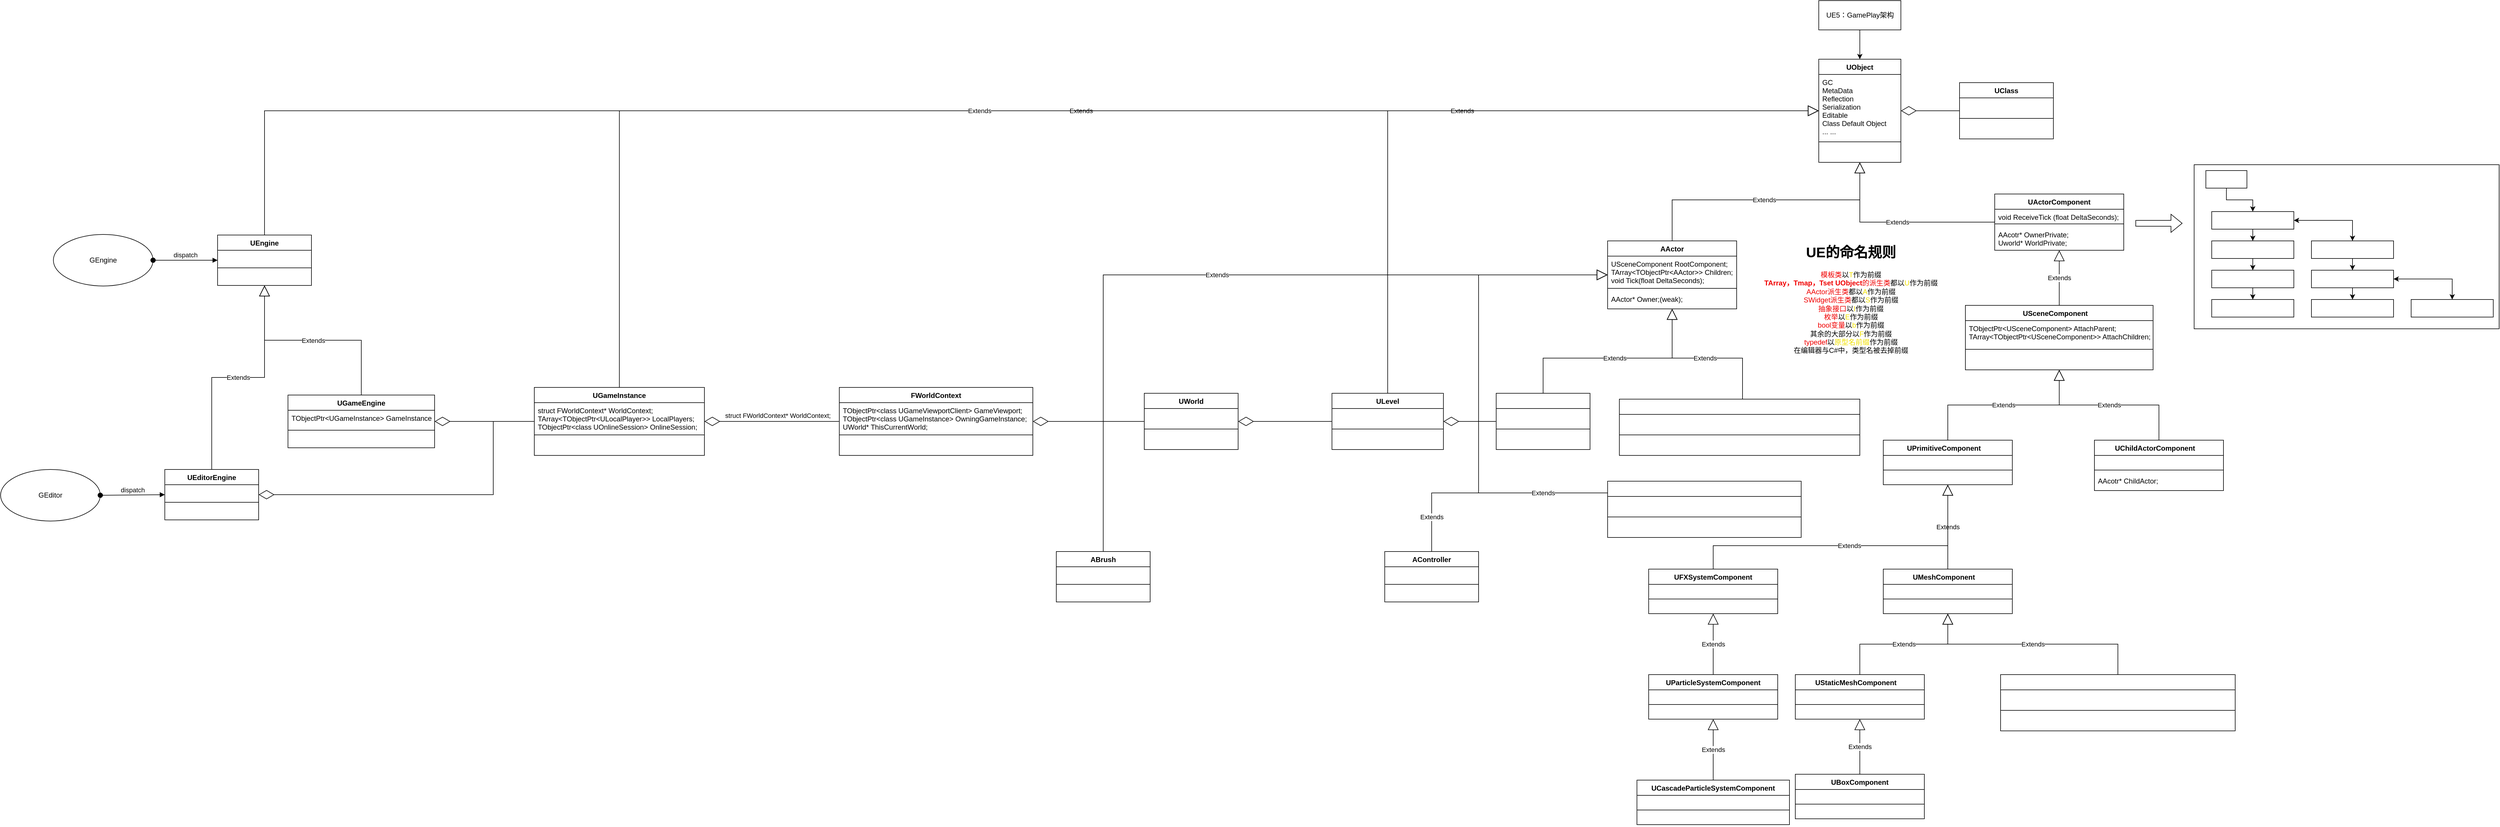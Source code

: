 <mxfile version="20.2.5" type="github">
  <diagram id="C5RBs43oDa-KdzZeNtuy" name="Page-1">
    <mxGraphModel dx="3665" dy="781" grid="1" gridSize="10" guides="0" tooltips="1" connect="1" arrows="1" fold="1" page="1" pageScale="1" pageWidth="827" pageHeight="1169" math="0" shadow="0">
      <root>
        <mxCell id="WIyWlLk6GJQsqaUBKTNV-0" />
        <mxCell id="WIyWlLk6GJQsqaUBKTNV-1" parent="WIyWlLk6GJQsqaUBKTNV-0" />
        <mxCell id="JBzvTZdr12KHgHO6GsRZ-7" style="edgeStyle=orthogonalEdgeStyle;rounded=0;orthogonalLoop=1;jettySize=auto;html=1;entryX=0.5;entryY=0;entryDx=0;entryDy=0;" parent="WIyWlLk6GJQsqaUBKTNV-1" source="JBzvTZdr12KHgHO6GsRZ-0" target="JBzvTZdr12KHgHO6GsRZ-3" edge="1">
          <mxGeometry relative="1" as="geometry" />
        </mxCell>
        <mxCell id="JBzvTZdr12KHgHO6GsRZ-0" value="UE5：GamePlay架构" style="html=1;" parent="WIyWlLk6GJQsqaUBKTNV-1" vertex="1">
          <mxGeometry x="760" y="140" width="140" height="50" as="geometry" />
        </mxCell>
        <mxCell id="JBzvTZdr12KHgHO6GsRZ-3" value="UObject" style="swimlane;fontStyle=1;align=center;verticalAlign=top;childLayout=stackLayout;horizontal=1;startSize=26;horizontalStack=0;resizeParent=1;resizeParentMax=0;resizeLast=0;collapsible=1;marginBottom=0;" parent="WIyWlLk6GJQsqaUBKTNV-1" vertex="1">
          <mxGeometry x="760" y="240" width="140" height="176" as="geometry">
            <mxRectangle x="760" y="240" width="90" height="30" as="alternateBounds" />
          </mxGeometry>
        </mxCell>
        <mxCell id="JBzvTZdr12KHgHO6GsRZ-4" value="GC&#xa;MetaData&#xa;Reflection&#xa;Serialization&#xa;Editable&#xa;Class Default Object&#xa;... ..." style="text;strokeColor=none;fillColor=none;align=left;verticalAlign=top;spacingLeft=4;spacingRight=4;overflow=hidden;rotatable=0;points=[[0,0.5],[1,0.5]];portConstraint=eastwest;" parent="JBzvTZdr12KHgHO6GsRZ-3" vertex="1">
          <mxGeometry y="26" width="140" height="110" as="geometry" />
        </mxCell>
        <mxCell id="JBzvTZdr12KHgHO6GsRZ-5" value="" style="line;strokeWidth=1;fillColor=none;align=left;verticalAlign=middle;spacingTop=-1;spacingLeft=3;spacingRight=3;rotatable=0;labelPosition=right;points=[];portConstraint=eastwest;" parent="JBzvTZdr12KHgHO6GsRZ-3" vertex="1">
          <mxGeometry y="136" width="140" height="10" as="geometry" />
        </mxCell>
        <mxCell id="MUJ9W9dtiulzGYs3bQJl-16" value=" " style="text;strokeColor=none;fillColor=none;align=left;verticalAlign=top;spacingLeft=4;spacingRight=4;overflow=hidden;rotatable=0;points=[[0,0.5],[1,0.5]];portConstraint=eastwest;" parent="JBzvTZdr12KHgHO6GsRZ-3" vertex="1">
          <mxGeometry y="146" width="140" height="30" as="geometry" />
        </mxCell>
        <mxCell id="JBzvTZdr12KHgHO6GsRZ-8" value="" style="endArrow=diamondThin;endFill=0;endSize=24;html=1;rounded=0;entryX=1;entryY=0.5;entryDx=0;entryDy=0;exitX=0;exitY=0.5;exitDx=0;exitDy=0;edgeStyle=orthogonalEdgeStyle;" parent="WIyWlLk6GJQsqaUBKTNV-1" source="JBzvTZdr12KHgHO6GsRZ-9" target="JBzvTZdr12KHgHO6GsRZ-3" edge="1">
          <mxGeometry width="160" relative="1" as="geometry">
            <mxPoint x="1000" y="323" as="sourcePoint" />
            <mxPoint x="1110" y="310" as="targetPoint" />
          </mxGeometry>
        </mxCell>
        <mxCell id="JBzvTZdr12KHgHO6GsRZ-9" value="UClass" style="swimlane;fontStyle=1;align=center;verticalAlign=top;childLayout=stackLayout;horizontal=1;startSize=26;horizontalStack=0;resizeParent=1;resizeParentMax=0;resizeLast=0;collapsible=1;marginBottom=0;" parent="WIyWlLk6GJQsqaUBKTNV-1" vertex="1">
          <mxGeometry x="1000" y="280" width="160" height="96" as="geometry">
            <mxRectangle x="1000" y="284" width="80" height="30" as="alternateBounds" />
          </mxGeometry>
        </mxCell>
        <mxCell id="JBzvTZdr12KHgHO6GsRZ-10" value="  " style="text;strokeColor=none;fillColor=none;align=left;verticalAlign=top;spacingLeft=4;spacingRight=4;overflow=hidden;rotatable=0;points=[[0,0.5],[1,0.5]];portConstraint=eastwest;" parent="JBzvTZdr12KHgHO6GsRZ-9" vertex="1">
          <mxGeometry y="26" width="160" height="30" as="geometry" />
        </mxCell>
        <mxCell id="JBzvTZdr12KHgHO6GsRZ-11" value="" style="line;strokeWidth=1;fillColor=none;align=left;verticalAlign=middle;spacingTop=-1;spacingLeft=3;spacingRight=3;rotatable=0;labelPosition=right;points=[];portConstraint=eastwest;" parent="JBzvTZdr12KHgHO6GsRZ-9" vertex="1">
          <mxGeometry y="56" width="160" height="10" as="geometry" />
        </mxCell>
        <mxCell id="JBzvTZdr12KHgHO6GsRZ-12" value="  " style="text;strokeColor=none;fillColor=none;align=left;verticalAlign=top;spacingLeft=4;spacingRight=4;overflow=hidden;rotatable=0;points=[[0,0.5],[1,0.5]];portConstraint=eastwest;" parent="JBzvTZdr12KHgHO6GsRZ-9" vertex="1">
          <mxGeometry y="66" width="160" height="30" as="geometry" />
        </mxCell>
        <mxCell id="JBzvTZdr12KHgHO6GsRZ-13" value="AActor" style="swimlane;fontStyle=1;align=center;verticalAlign=top;childLayout=stackLayout;horizontal=1;startSize=26;horizontalStack=0;resizeParent=1;resizeParentMax=0;resizeLast=0;collapsible=1;marginBottom=0;" parent="WIyWlLk6GJQsqaUBKTNV-1" vertex="1">
          <mxGeometry x="400" y="550" width="220" height="116" as="geometry">
            <mxRectangle x="400" y="550" width="80" height="30" as="alternateBounds" />
          </mxGeometry>
        </mxCell>
        <mxCell id="JBzvTZdr12KHgHO6GsRZ-14" value="USceneComponent RootComponent;&#xa;TArray&lt;TObjectPtr&lt;AActor&gt;&gt; Children;&#xa;void Tick(float DeltaSeconds);" style="text;strokeColor=none;fillColor=none;align=left;verticalAlign=top;spacingLeft=4;spacingRight=4;overflow=hidden;rotatable=0;points=[[0,0.5],[1,0.5]];portConstraint=eastwest;" parent="JBzvTZdr12KHgHO6GsRZ-13" vertex="1">
          <mxGeometry y="26" width="220" height="50" as="geometry" />
        </mxCell>
        <mxCell id="JBzvTZdr12KHgHO6GsRZ-15" value="" style="line;strokeWidth=1;fillColor=none;align=left;verticalAlign=middle;spacingTop=-1;spacingLeft=3;spacingRight=3;rotatable=0;labelPosition=right;points=[];portConstraint=eastwest;" parent="JBzvTZdr12KHgHO6GsRZ-13" vertex="1">
          <mxGeometry y="76" width="220" height="10" as="geometry" />
        </mxCell>
        <mxCell id="JBzvTZdr12KHgHO6GsRZ-16" value="AActor* Owner;(weak);" style="text;strokeColor=none;fillColor=none;align=left;verticalAlign=top;spacingLeft=4;spacingRight=4;overflow=hidden;rotatable=0;points=[[0,0.5],[1,0.5]];portConstraint=eastwest;" parent="JBzvTZdr12KHgHO6GsRZ-13" vertex="1">
          <mxGeometry y="86" width="220" height="30" as="geometry" />
        </mxCell>
        <mxCell id="koClU784cWXa2UPkRBET-0" value="&lt;h1 style=&quot;&quot;&gt;UE的命名规则&lt;/h1&gt;&lt;div&gt;&lt;font color=&quot;#f00000&quot;&gt;模板类&lt;/font&gt;以&lt;font color=&quot;#f0e000&quot;&gt;T&lt;/font&gt;作为前缀&lt;/div&gt;&lt;div&gt;&lt;b&gt;&lt;font color=&quot;#f00000&quot;&gt;TArray，Tmap，Tset UObject&lt;/font&gt;&lt;/b&gt;&lt;font color=&quot;#f00000&quot;&gt;的派生类&lt;/font&gt;都以&lt;font color=&quot;#f0e000&quot;&gt;U&lt;/font&gt;作为前缀&lt;/div&gt;&lt;div&gt;&lt;font color=&quot;#f00000&quot;&gt;AActor派生类&lt;/font&gt;都以&lt;font color=&quot;#f0e000&quot;&gt;A&lt;/font&gt;作为前缀&lt;/div&gt;&lt;div&gt;&lt;font color=&quot;#f00000&quot;&gt;SWidget派生类&lt;/font&gt;都以&lt;font color=&quot;#f0e000&quot;&gt;S&lt;/font&gt;作为前缀&lt;/div&gt;&lt;div&gt;&lt;font color=&quot;#f00000&quot;&gt;抽象接口&lt;/font&gt;以&lt;font color=&quot;#f0e000&quot;&gt;I&lt;/font&gt;作为前缀&lt;/div&gt;&lt;div&gt;&lt;font color=&quot;#f00000&quot;&gt;枚举&lt;/font&gt;以&lt;font color=&quot;#f0e000&quot;&gt;E&lt;/font&gt;作为前缀&lt;/div&gt;&lt;div&gt;&lt;font color=&quot;#f00000&quot;&gt;bool变量&lt;/font&gt;以&lt;font color=&quot;#f0e000&quot;&gt;b&lt;/font&gt;作为前缀&lt;/div&gt;&lt;div&gt;其余的大部分以&lt;font color=&quot;#f0e000&quot;&gt;F&lt;/font&gt;作为前缀&lt;/div&gt;&lt;div&gt;&lt;font color=&quot;#f00000&quot;&gt;typedef&lt;/font&gt;以&lt;font color=&quot;#f0e000&quot;&gt;原型名前缀&lt;/font&gt;作为前缀&lt;/div&gt;&lt;div&gt;在编辑器与C#中，类型名被去掉前缀&lt;/div&gt;" style="text;html=1;strokeColor=none;fillColor=none;spacing=5;spacingTop=-20;whiteSpace=wrap;overflow=hidden;rounded=0;align=center;" parent="WIyWlLk6GJQsqaUBKTNV-1" vertex="1">
          <mxGeometry x="660" y="550" width="310" height="200" as="geometry" />
        </mxCell>
        <mxCell id="koClU784cWXa2UPkRBET-2" value="UActorComponent" style="swimlane;fontStyle=1;align=center;verticalAlign=top;childLayout=stackLayout;horizontal=1;startSize=26;horizontalStack=0;resizeParent=1;resizeParentMax=0;resizeLast=0;collapsible=1;marginBottom=0;" parent="WIyWlLk6GJQsqaUBKTNV-1" vertex="1">
          <mxGeometry x="1060" y="470" width="220" height="96" as="geometry">
            <mxRectangle x="1060" y="572" width="150" height="30" as="alternateBounds" />
          </mxGeometry>
        </mxCell>
        <mxCell id="koClU784cWXa2UPkRBET-3" value="void ReceiveTick (float DeltaSeconds);" style="text;strokeColor=none;fillColor=none;align=left;verticalAlign=top;spacingLeft=4;spacingRight=4;overflow=hidden;rotatable=0;points=[[0,0.5],[1,0.5]];portConstraint=eastwest;" parent="koClU784cWXa2UPkRBET-2" vertex="1">
          <mxGeometry y="26" width="220" height="20" as="geometry" />
        </mxCell>
        <mxCell id="koClU784cWXa2UPkRBET-4" value="" style="line;strokeWidth=1;fillColor=none;align=left;verticalAlign=middle;spacingTop=-1;spacingLeft=3;spacingRight=3;rotatable=0;labelPosition=right;points=[];portConstraint=eastwest;" parent="koClU784cWXa2UPkRBET-2" vertex="1">
          <mxGeometry y="46" width="220" height="10" as="geometry" />
        </mxCell>
        <mxCell id="koClU784cWXa2UPkRBET-5" value="AAcotr* OwnerPrivate;&#xa;Uworld* WorldPrivate;" style="text;strokeColor=none;fillColor=none;align=left;verticalAlign=top;spacingLeft=4;spacingRight=4;overflow=hidden;rotatable=0;points=[[0,0.5],[1,0.5]];portConstraint=eastwest;" parent="koClU784cWXa2UPkRBET-2" vertex="1">
          <mxGeometry y="56" width="220" height="40" as="geometry" />
        </mxCell>
        <mxCell id="koClU784cWXa2UPkRBET-9" value="USceneComponent    " style="swimlane;fontStyle=1;align=center;verticalAlign=top;childLayout=stackLayout;horizontal=1;startSize=26;horizontalStack=0;resizeParent=1;resizeParentMax=0;resizeLast=0;collapsible=1;marginBottom=0;" parent="WIyWlLk6GJQsqaUBKTNV-1" vertex="1">
          <mxGeometry x="1010" y="660" width="320" height="110" as="geometry" />
        </mxCell>
        <mxCell id="koClU784cWXa2UPkRBET-10" value="TObjectPtr&lt;USceneComponent&gt; AttachParent;&#xa;TArray&lt;TObjectPtr&lt;USceneComponent&gt;&gt; AttachChildren;" style="text;strokeColor=none;fillColor=none;align=left;verticalAlign=top;spacingLeft=4;spacingRight=4;overflow=hidden;rotatable=0;points=[[0,0.5],[1,0.5]];portConstraint=eastwest;" parent="koClU784cWXa2UPkRBET-9" vertex="1">
          <mxGeometry y="26" width="320" height="44" as="geometry" />
        </mxCell>
        <mxCell id="koClU784cWXa2UPkRBET-11" value="" style="line;strokeWidth=1;fillColor=none;align=left;verticalAlign=middle;spacingTop=-1;spacingLeft=3;spacingRight=3;rotatable=0;labelPosition=right;points=[];portConstraint=eastwest;" parent="koClU784cWXa2UPkRBET-9" vertex="1">
          <mxGeometry y="70" width="320" height="10" as="geometry" />
        </mxCell>
        <mxCell id="MUJ9W9dtiulzGYs3bQJl-30" value=" " style="text;strokeColor=none;fillColor=none;align=left;verticalAlign=top;spacingLeft=4;spacingRight=4;overflow=hidden;rotatable=0;points=[[0,0.5],[1,0.5]];portConstraint=eastwest;" parent="koClU784cWXa2UPkRBET-9" vertex="1">
          <mxGeometry y="80" width="320" height="30" as="geometry" />
        </mxCell>
        <mxCell id="koClU784cWXa2UPkRBET-14" value="UPrimitiveComponent    " style="swimlane;fontStyle=1;align=center;verticalAlign=top;childLayout=stackLayout;horizontal=1;startSize=26;horizontalStack=0;resizeParent=1;resizeParentMax=0;resizeLast=0;collapsible=1;marginBottom=0;" parent="WIyWlLk6GJQsqaUBKTNV-1" vertex="1">
          <mxGeometry x="870" y="890" width="220" height="76" as="geometry">
            <mxRectangle x="870" y="890" width="180" height="30" as="alternateBounds" />
          </mxGeometry>
        </mxCell>
        <mxCell id="koClU784cWXa2UPkRBET-15" value=" " style="text;strokeColor=none;fillColor=none;align=left;verticalAlign=top;spacingLeft=4;spacingRight=4;overflow=hidden;rotatable=0;points=[[0,0.5],[1,0.5]];portConstraint=eastwest;" parent="koClU784cWXa2UPkRBET-14" vertex="1">
          <mxGeometry y="26" width="220" height="20" as="geometry" />
        </mxCell>
        <mxCell id="koClU784cWXa2UPkRBET-16" value="" style="line;strokeWidth=1;fillColor=none;align=left;verticalAlign=middle;spacingTop=-1;spacingLeft=3;spacingRight=3;rotatable=0;labelPosition=right;points=[];portConstraint=eastwest;" parent="koClU784cWXa2UPkRBET-14" vertex="1">
          <mxGeometry y="46" width="220" height="10" as="geometry" />
        </mxCell>
        <mxCell id="koClU784cWXa2UPkRBET-17" value=" " style="text;strokeColor=none;fillColor=none;align=left;verticalAlign=top;spacingLeft=4;spacingRight=4;overflow=hidden;rotatable=0;points=[[0,0.5],[1,0.5]];portConstraint=eastwest;" parent="koClU784cWXa2UPkRBET-14" vertex="1">
          <mxGeometry y="56" width="220" height="20" as="geometry" />
        </mxCell>
        <mxCell id="koClU784cWXa2UPkRBET-19" value="UChildActorComponent    " style="swimlane;fontStyle=1;align=center;verticalAlign=top;childLayout=stackLayout;horizontal=1;startSize=26;horizontalStack=0;resizeParent=1;resizeParentMax=0;resizeLast=0;collapsible=1;marginBottom=0;" parent="WIyWlLk6GJQsqaUBKTNV-1" vertex="1">
          <mxGeometry x="1230" y="890" width="220" height="86" as="geometry" />
        </mxCell>
        <mxCell id="koClU784cWXa2UPkRBET-20" value=" " style="text;strokeColor=none;fillColor=none;align=left;verticalAlign=top;spacingLeft=4;spacingRight=4;overflow=hidden;rotatable=0;points=[[0,0.5],[1,0.5]];portConstraint=eastwest;" parent="koClU784cWXa2UPkRBET-19" vertex="1">
          <mxGeometry y="26" width="220" height="20" as="geometry" />
        </mxCell>
        <mxCell id="koClU784cWXa2UPkRBET-21" value="" style="line;strokeWidth=1;fillColor=none;align=left;verticalAlign=middle;spacingTop=-1;spacingLeft=3;spacingRight=3;rotatable=0;labelPosition=right;points=[];portConstraint=eastwest;" parent="koClU784cWXa2UPkRBET-19" vertex="1">
          <mxGeometry y="46" width="220" height="10" as="geometry" />
        </mxCell>
        <mxCell id="koClU784cWXa2UPkRBET-22" value="AAcotr* ChildActor;" style="text;strokeColor=none;fillColor=none;align=left;verticalAlign=top;spacingLeft=4;spacingRight=4;overflow=hidden;rotatable=0;points=[[0,0.5],[1,0.5]];portConstraint=eastwest;" parent="koClU784cWXa2UPkRBET-19" vertex="1">
          <mxGeometry y="56" width="220" height="30" as="geometry" />
        </mxCell>
        <mxCell id="koClU784cWXa2UPkRBET-24" value="UMeshComponent    " style="swimlane;fontStyle=1;align=center;verticalAlign=top;childLayout=stackLayout;horizontal=1;startSize=26;horizontalStack=0;resizeParent=1;resizeParentMax=0;resizeLast=0;collapsible=1;marginBottom=0;" parent="WIyWlLk6GJQsqaUBKTNV-1" vertex="1">
          <mxGeometry x="870" y="1110" width="220" height="76" as="geometry" />
        </mxCell>
        <mxCell id="koClU784cWXa2UPkRBET-25" value=" " style="text;strokeColor=none;fillColor=none;align=left;verticalAlign=top;spacingLeft=4;spacingRight=4;overflow=hidden;rotatable=0;points=[[0,0.5],[1,0.5]];portConstraint=eastwest;" parent="koClU784cWXa2UPkRBET-24" vertex="1">
          <mxGeometry y="26" width="220" height="20" as="geometry" />
        </mxCell>
        <mxCell id="koClU784cWXa2UPkRBET-26" value="" style="line;strokeWidth=1;fillColor=none;align=left;verticalAlign=middle;spacingTop=-1;spacingLeft=3;spacingRight=3;rotatable=0;labelPosition=right;points=[];portConstraint=eastwest;" parent="koClU784cWXa2UPkRBET-24" vertex="1">
          <mxGeometry y="46" width="220" height="10" as="geometry" />
        </mxCell>
        <mxCell id="koClU784cWXa2UPkRBET-27" value=" " style="text;strokeColor=none;fillColor=none;align=left;verticalAlign=top;spacingLeft=4;spacingRight=4;overflow=hidden;rotatable=0;points=[[0,0.5],[1,0.5]];portConstraint=eastwest;" parent="koClU784cWXa2UPkRBET-24" vertex="1">
          <mxGeometry y="56" width="220" height="20" as="geometry" />
        </mxCell>
        <mxCell id="koClU784cWXa2UPkRBET-29" value="UStaticMeshComponent    " style="swimlane;fontStyle=1;align=center;verticalAlign=top;childLayout=stackLayout;horizontal=1;startSize=26;horizontalStack=0;resizeParent=1;resizeParentMax=0;resizeLast=0;collapsible=1;marginBottom=0;" parent="WIyWlLk6GJQsqaUBKTNV-1" vertex="1">
          <mxGeometry x="720" y="1290" width="220" height="76" as="geometry" />
        </mxCell>
        <mxCell id="koClU784cWXa2UPkRBET-30" value=" " style="text;strokeColor=none;fillColor=none;align=left;verticalAlign=top;spacingLeft=4;spacingRight=4;overflow=hidden;rotatable=0;points=[[0,0.5],[1,0.5]];portConstraint=eastwest;" parent="koClU784cWXa2UPkRBET-29" vertex="1">
          <mxGeometry y="26" width="220" height="20" as="geometry" />
        </mxCell>
        <mxCell id="koClU784cWXa2UPkRBET-31" value="" style="line;strokeWidth=1;fillColor=none;align=left;verticalAlign=middle;spacingTop=-1;spacingLeft=3;spacingRight=3;rotatable=0;labelPosition=right;points=[];portConstraint=eastwest;" parent="koClU784cWXa2UPkRBET-29" vertex="1">
          <mxGeometry y="46" width="220" height="10" as="geometry" />
        </mxCell>
        <mxCell id="koClU784cWXa2UPkRBET-32" value=" " style="text;strokeColor=none;fillColor=none;align=left;verticalAlign=top;spacingLeft=4;spacingRight=4;overflow=hidden;rotatable=0;points=[[0,0.5],[1,0.5]];portConstraint=eastwest;" parent="koClU784cWXa2UPkRBET-29" vertex="1">
          <mxGeometry y="56" width="220" height="20" as="geometry" />
        </mxCell>
        <mxCell id="koClU784cWXa2UPkRBET-40" value="USkinnedMeshComponent" style="swimlane;fontStyle=1;align=center;verticalAlign=top;childLayout=stackLayout;horizontal=1;startSize=26;horizontalStack=0;resizeParent=1;resizeParentMax=0;resizeLast=0;collapsible=1;marginBottom=0;fontColor=#FFFFFF;" parent="WIyWlLk6GJQsqaUBKTNV-1" vertex="1">
          <mxGeometry x="1070" y="1290" width="400" height="96" as="geometry" />
        </mxCell>
        <mxCell id="koClU784cWXa2UPkRBET-41" value="TWeakObjectPtr&lt;USkinnedMeshComponent&gt; MasterPoseComponent;&#xa;void FAnimationRecorderManager::Tick(float DeltaTime);&#xa;" style="text;strokeColor=none;fillColor=none;align=left;verticalAlign=top;spacingLeft=4;spacingRight=4;overflow=hidden;rotatable=0;points=[[0,0.5],[1,0.5]];portConstraint=eastwest;fontColor=#FFFFFF;" parent="koClU784cWXa2UPkRBET-40" vertex="1">
          <mxGeometry y="26" width="400" height="30" as="geometry" />
        </mxCell>
        <mxCell id="koClU784cWXa2UPkRBET-42" value="" style="line;strokeWidth=1;fillColor=none;align=left;verticalAlign=middle;spacingTop=-1;spacingLeft=3;spacingRight=3;rotatable=0;labelPosition=right;points=[];portConstraint=eastwest;fontColor=#F0E000;" parent="koClU784cWXa2UPkRBET-40" vertex="1">
          <mxGeometry y="56" width="400" height="10" as="geometry" />
        </mxCell>
        <mxCell id="koClU784cWXa2UPkRBET-43" value=" " style="text;strokeColor=none;fillColor=none;align=left;verticalAlign=top;spacingLeft=4;spacingRight=4;overflow=hidden;rotatable=0;points=[[0,0.5],[1,0.5]];portConstraint=eastwest;fontColor=#FFFFFF;" parent="koClU784cWXa2UPkRBET-40" vertex="1">
          <mxGeometry y="66" width="400" height="30" as="geometry" />
        </mxCell>
        <mxCell id="koClU784cWXa2UPkRBET-45" value="epic" style="whiteSpace=wrap;html=1;fontColor=#FFFFFF;container=1;" parent="WIyWlLk6GJQsqaUBKTNV-1" vertex="1">
          <mxGeometry x="1400" y="420" width="520" height="280" as="geometry" />
        </mxCell>
        <mxCell id="koClU784cWXa2UPkRBET-46" value="Actor" style="rounded=0;whiteSpace=wrap;html=1;fontColor=#FFFFFF;" parent="koClU784cWXa2UPkRBET-45" vertex="1">
          <mxGeometry x="20" y="10" width="70" height="30" as="geometry" />
        </mxCell>
        <mxCell id="koClU784cWXa2UPkRBET-48" value="（Scene Component）&lt;br&gt;Root Component" style="whiteSpace=wrap;html=1;fontColor=#FFFFFF;rounded=0;" parent="koClU784cWXa2UPkRBET-45" vertex="1">
          <mxGeometry x="30" y="80" width="140" height="30" as="geometry" />
        </mxCell>
        <mxCell id="koClU784cWXa2UPkRBET-49" value="" style="edgeStyle=orthogonalEdgeStyle;rounded=0;orthogonalLoop=1;jettySize=auto;html=1;fontColor=#FFFFFF;" parent="koClU784cWXa2UPkRBET-45" source="koClU784cWXa2UPkRBET-46" target="koClU784cWXa2UPkRBET-48" edge="1">
          <mxGeometry relative="1" as="geometry" />
        </mxCell>
        <mxCell id="koClU784cWXa2UPkRBET-50" value="Actor Component" style="whiteSpace=wrap;html=1;fontColor=#FFFFFF;rounded=0;" parent="koClU784cWXa2UPkRBET-45" vertex="1">
          <mxGeometry x="30" y="130" width="140" height="30" as="geometry" />
        </mxCell>
        <mxCell id="koClU784cWXa2UPkRBET-51" value="" style="edgeStyle=orthogonalEdgeStyle;rounded=0;orthogonalLoop=1;jettySize=auto;html=1;fontColor=#FFFFFF;" parent="koClU784cWXa2UPkRBET-45" source="koClU784cWXa2UPkRBET-48" target="koClU784cWXa2UPkRBET-50" edge="1">
          <mxGeometry relative="1" as="geometry" />
        </mxCell>
        <mxCell id="koClU784cWXa2UPkRBET-52" value="Actor Component" style="whiteSpace=wrap;html=1;fontColor=#FFFFFF;rounded=0;" parent="koClU784cWXa2UPkRBET-45" vertex="1">
          <mxGeometry x="30" y="180" width="140" height="30" as="geometry" />
        </mxCell>
        <mxCell id="koClU784cWXa2UPkRBET-53" value="" style="edgeStyle=orthogonalEdgeStyle;rounded=0;orthogonalLoop=1;jettySize=auto;html=1;fontColor=#FFFFFF;" parent="koClU784cWXa2UPkRBET-45" source="koClU784cWXa2UPkRBET-50" target="koClU784cWXa2UPkRBET-52" edge="1">
          <mxGeometry relative="1" as="geometry" />
        </mxCell>
        <mxCell id="koClU784cWXa2UPkRBET-54" value="... ..." style="whiteSpace=wrap;html=1;fontColor=#FFFFFF;rounded=0;" parent="koClU784cWXa2UPkRBET-45" vertex="1">
          <mxGeometry x="30" y="230" width="140" height="30" as="geometry" />
        </mxCell>
        <mxCell id="koClU784cWXa2UPkRBET-55" value="" style="edgeStyle=orthogonalEdgeStyle;rounded=0;orthogonalLoop=1;jettySize=auto;html=1;fontColor=#FFFFFF;" parent="koClU784cWXa2UPkRBET-45" source="koClU784cWXa2UPkRBET-52" target="koClU784cWXa2UPkRBET-54" edge="1">
          <mxGeometry relative="1" as="geometry" />
        </mxCell>
        <mxCell id="koClU784cWXa2UPkRBET-63" style="edgeStyle=orthogonalEdgeStyle;rounded=0;orthogonalLoop=1;jettySize=auto;html=1;exitX=0.5;exitY=0;exitDx=0;exitDy=0;entryX=1;entryY=0.5;entryDx=0;entryDy=0;fontColor=#FFFFFF;" parent="koClU784cWXa2UPkRBET-45" source="koClU784cWXa2UPkRBET-57" target="koClU784cWXa2UPkRBET-48" edge="1">
          <mxGeometry relative="1" as="geometry" />
        </mxCell>
        <mxCell id="koClU784cWXa2UPkRBET-57" value="Scene Component" style="whiteSpace=wrap;html=1;fontColor=#FFFFFF;rounded=0;" parent="koClU784cWXa2UPkRBET-45" vertex="1">
          <mxGeometry x="200" y="130" width="140" height="30" as="geometry" />
        </mxCell>
        <mxCell id="koClU784cWXa2UPkRBET-58" value="" style="edgeStyle=orthogonalEdgeStyle;rounded=0;orthogonalLoop=1;jettySize=auto;html=1;fontColor=#FFFFFF;" parent="koClU784cWXa2UPkRBET-45" source="koClU784cWXa2UPkRBET-48" target="koClU784cWXa2UPkRBET-57" edge="1">
          <mxGeometry relative="1" as="geometry" />
        </mxCell>
        <mxCell id="koClU784cWXa2UPkRBET-59" value="Scene Component" style="whiteSpace=wrap;html=1;fontColor=#FFFFFF;rounded=0;" parent="koClU784cWXa2UPkRBET-45" vertex="1">
          <mxGeometry x="200" y="180" width="140" height="30" as="geometry" />
        </mxCell>
        <mxCell id="koClU784cWXa2UPkRBET-60" value="" style="edgeStyle=orthogonalEdgeStyle;rounded=0;orthogonalLoop=1;jettySize=auto;html=1;fontColor=#FFFFFF;" parent="koClU784cWXa2UPkRBET-45" source="koClU784cWXa2UPkRBET-57" target="koClU784cWXa2UPkRBET-59" edge="1">
          <mxGeometry relative="1" as="geometry" />
        </mxCell>
        <mxCell id="koClU784cWXa2UPkRBET-61" value="Scene Component" style="whiteSpace=wrap;html=1;fontColor=#FFFFFF;rounded=0;" parent="koClU784cWXa2UPkRBET-45" vertex="1">
          <mxGeometry x="200" y="230" width="140" height="30" as="geometry" />
        </mxCell>
        <mxCell id="koClU784cWXa2UPkRBET-62" value="" style="edgeStyle=orthogonalEdgeStyle;rounded=0;orthogonalLoop=1;jettySize=auto;html=1;fontColor=#FFFFFF;" parent="koClU784cWXa2UPkRBET-45" source="koClU784cWXa2UPkRBET-59" target="koClU784cWXa2UPkRBET-61" edge="1">
          <mxGeometry relative="1" as="geometry" />
        </mxCell>
        <mxCell id="koClU784cWXa2UPkRBET-66" style="edgeStyle=orthogonalEdgeStyle;rounded=0;orthogonalLoop=1;jettySize=auto;html=1;exitX=0.5;exitY=0;exitDx=0;exitDy=0;entryX=1;entryY=0.5;entryDx=0;entryDy=0;fontColor=#FFFFFF;" parent="koClU784cWXa2UPkRBET-45" source="koClU784cWXa2UPkRBET-64" target="koClU784cWXa2UPkRBET-59" edge="1">
          <mxGeometry relative="1" as="geometry" />
        </mxCell>
        <mxCell id="koClU784cWXa2UPkRBET-64" value="Scene Component" style="whiteSpace=wrap;html=1;fontColor=#FFFFFF;rounded=0;" parent="koClU784cWXa2UPkRBET-45" vertex="1">
          <mxGeometry x="370" y="230" width="140" height="30" as="geometry" />
        </mxCell>
        <mxCell id="koClU784cWXa2UPkRBET-65" value="" style="edgeStyle=orthogonalEdgeStyle;rounded=0;orthogonalLoop=1;jettySize=auto;html=1;fontColor=#FFFFFF;" parent="koClU784cWXa2UPkRBET-45" source="koClU784cWXa2UPkRBET-59" target="koClU784cWXa2UPkRBET-64" edge="1">
          <mxGeometry relative="1" as="geometry" />
        </mxCell>
        <mxCell id="koClU784cWXa2UPkRBET-67" value="" style="shape=flexArrow;endArrow=classic;html=1;rounded=0;fontColor=#FFFFFF;" parent="WIyWlLk6GJQsqaUBKTNV-1" edge="1">
          <mxGeometry width="50" height="50" relative="1" as="geometry">
            <mxPoint x="1300" y="520" as="sourcePoint" />
            <mxPoint x="1380" y="520" as="targetPoint" />
          </mxGeometry>
        </mxCell>
        <mxCell id="koClU784cWXa2UPkRBET-68" value="UParticleSystemComponent" style="swimlane;fontStyle=1;align=center;verticalAlign=top;childLayout=stackLayout;horizontal=1;startSize=26;horizontalStack=0;resizeParent=1;resizeParentMax=0;resizeLast=0;collapsible=1;marginBottom=0;" parent="WIyWlLk6GJQsqaUBKTNV-1" vertex="1">
          <mxGeometry x="470" y="1290" width="220" height="76" as="geometry">
            <mxRectangle x="470" y="1290" width="200" height="30" as="alternateBounds" />
          </mxGeometry>
        </mxCell>
        <mxCell id="koClU784cWXa2UPkRBET-69" value=" " style="text;strokeColor=none;fillColor=none;align=left;verticalAlign=top;spacingLeft=4;spacingRight=4;overflow=hidden;rotatable=0;points=[[0,0.5],[1,0.5]];portConstraint=eastwest;" parent="koClU784cWXa2UPkRBET-68" vertex="1">
          <mxGeometry y="26" width="220" height="20" as="geometry" />
        </mxCell>
        <mxCell id="koClU784cWXa2UPkRBET-70" value="" style="line;strokeWidth=1;fillColor=none;align=left;verticalAlign=middle;spacingTop=-1;spacingLeft=3;spacingRight=3;rotatable=0;labelPosition=right;points=[];portConstraint=eastwest;" parent="koClU784cWXa2UPkRBET-68" vertex="1">
          <mxGeometry y="46" width="220" height="10" as="geometry" />
        </mxCell>
        <mxCell id="koClU784cWXa2UPkRBET-71" value=" " style="text;strokeColor=none;fillColor=none;align=left;verticalAlign=top;spacingLeft=4;spacingRight=4;overflow=hidden;rotatable=0;points=[[0,0.5],[1,0.5]];portConstraint=eastwest;" parent="koClU784cWXa2UPkRBET-68" vertex="1">
          <mxGeometry y="56" width="220" height="20" as="geometry" />
        </mxCell>
        <mxCell id="koClU784cWXa2UPkRBET-73" value="UBoxComponent" style="swimlane;fontStyle=1;align=center;verticalAlign=top;childLayout=stackLayout;horizontal=1;startSize=26;horizontalStack=0;resizeParent=1;resizeParentMax=0;resizeLast=0;collapsible=1;marginBottom=0;" parent="WIyWlLk6GJQsqaUBKTNV-1" vertex="1">
          <mxGeometry x="720" y="1460" width="220" height="76" as="geometry" />
        </mxCell>
        <mxCell id="koClU784cWXa2UPkRBET-74" value=" " style="text;strokeColor=none;fillColor=none;align=left;verticalAlign=top;spacingLeft=4;spacingRight=4;overflow=hidden;rotatable=0;points=[[0,0.5],[1,0.5]];portConstraint=eastwest;" parent="koClU784cWXa2UPkRBET-73" vertex="1">
          <mxGeometry y="26" width="220" height="20" as="geometry" />
        </mxCell>
        <mxCell id="koClU784cWXa2UPkRBET-75" value="" style="line;strokeWidth=1;fillColor=none;align=left;verticalAlign=middle;spacingTop=-1;spacingLeft=3;spacingRight=3;rotatable=0;labelPosition=right;points=[];portConstraint=eastwest;" parent="koClU784cWXa2UPkRBET-73" vertex="1">
          <mxGeometry y="46" width="220" height="10" as="geometry" />
        </mxCell>
        <mxCell id="koClU784cWXa2UPkRBET-76" value=" " style="text;strokeColor=none;fillColor=none;align=left;verticalAlign=top;spacingLeft=4;spacingRight=4;overflow=hidden;rotatable=0;points=[[0,0.5],[1,0.5]];portConstraint=eastwest;" parent="koClU784cWXa2UPkRBET-73" vertex="1">
          <mxGeometry y="56" width="220" height="20" as="geometry" />
        </mxCell>
        <mxCell id="koClU784cWXa2UPkRBET-78" value="ULevel" style="swimlane;fontStyle=1;align=center;verticalAlign=top;childLayout=stackLayout;horizontal=1;startSize=26;horizontalStack=0;resizeParent=1;resizeParentMax=0;resizeLast=0;collapsible=1;marginBottom=0;" parent="WIyWlLk6GJQsqaUBKTNV-1" vertex="1">
          <mxGeometry x="-70" y="810" width="190" height="96" as="geometry">
            <mxRectangle x="-220" y="761" width="80" height="30" as="alternateBounds" />
          </mxGeometry>
        </mxCell>
        <mxCell id="koClU784cWXa2UPkRBET-79" value=" " style="text;strokeColor=none;fillColor=none;align=left;verticalAlign=top;spacingLeft=4;spacingRight=4;overflow=hidden;rotatable=0;points=[[0,0.5],[1,0.5]];portConstraint=eastwest;" parent="koClU784cWXa2UPkRBET-78" vertex="1">
          <mxGeometry y="26" width="190" height="30" as="geometry" />
        </mxCell>
        <mxCell id="koClU784cWXa2UPkRBET-80" value="" style="line;strokeWidth=1;fillColor=none;align=left;verticalAlign=middle;spacingTop=-1;spacingLeft=3;spacingRight=3;rotatable=0;labelPosition=right;points=[];portConstraint=eastwest;" parent="koClU784cWXa2UPkRBET-78" vertex="1">
          <mxGeometry y="56" width="190" height="10" as="geometry" />
        </mxCell>
        <mxCell id="koClU784cWXa2UPkRBET-81" value=" " style="text;strokeColor=none;fillColor=none;align=left;verticalAlign=top;spacingLeft=4;spacingRight=4;overflow=hidden;rotatable=0;points=[[0,0.5],[1,0.5]];portConstraint=eastwest;" parent="koClU784cWXa2UPkRBET-78" vertex="1">
          <mxGeometry y="66" width="190" height="30" as="geometry" />
        </mxCell>
        <mxCell id="koClU784cWXa2UPkRBET-83" value="" style="endArrow=diamondThin;endFill=0;endSize=24;html=1;rounded=0;fontColor=#FFFFFF;entryX=1;entryY=0.5;entryDx=0;entryDy=0;exitX=0;exitY=0.5;exitDx=0;exitDy=0;edgeStyle=orthogonalEdgeStyle;" parent="WIyWlLk6GJQsqaUBKTNV-1" source="koClU784cWXa2UPkRBET-84" target="koClU784cWXa2UPkRBET-78" edge="1">
          <mxGeometry width="160" relative="1" as="geometry">
            <mxPoint x="-60" y="828" as="sourcePoint" />
            <mxPoint x="80" y="810" as="targetPoint" />
          </mxGeometry>
        </mxCell>
        <mxCell id="koClU784cWXa2UPkRBET-84" value="ALevelScriptActor" style="swimlane;fontStyle=1;align=center;verticalAlign=top;childLayout=stackLayout;horizontal=1;startSize=26;horizontalStack=0;resizeParent=1;resizeParentMax=0;resizeLast=0;collapsible=1;marginBottom=0;fontColor=#FFFFFF;" parent="WIyWlLk6GJQsqaUBKTNV-1" vertex="1">
          <mxGeometry x="210" y="810" width="160" height="96" as="geometry">
            <mxRectangle x="100" y="779" width="150" height="30" as="alternateBounds" />
          </mxGeometry>
        </mxCell>
        <mxCell id="MUJ9W9dtiulzGYs3bQJl-24" value=" " style="text;strokeColor=none;fillColor=none;align=left;verticalAlign=top;spacingLeft=4;spacingRight=4;overflow=hidden;rotatable=0;points=[[0,0.5],[1,0.5]];portConstraint=eastwest;" parent="koClU784cWXa2UPkRBET-84" vertex="1">
          <mxGeometry y="26" width="160" height="30" as="geometry" />
        </mxCell>
        <mxCell id="koClU784cWXa2UPkRBET-86" value="" style="line;strokeWidth=1;fillColor=none;align=left;verticalAlign=middle;spacingTop=-1;spacingLeft=3;spacingRight=3;rotatable=0;labelPosition=right;points=[];portConstraint=eastwest;fontColor=#FFFFFF;" parent="koClU784cWXa2UPkRBET-84" vertex="1">
          <mxGeometry y="56" width="160" height="10" as="geometry" />
        </mxCell>
        <mxCell id="koClU784cWXa2UPkRBET-87" value="unit32 bInputEnabled:1;" style="text;strokeColor=none;fillColor=none;align=left;verticalAlign=top;spacingLeft=4;spacingRight=4;overflow=hidden;rotatable=0;points=[[0,0.5],[1,0.5]];portConstraint=eastwest;fontColor=#FFFFFF;" parent="koClU784cWXa2UPkRBET-84" vertex="1">
          <mxGeometry y="66" width="160" height="30" as="geometry" />
        </mxCell>
        <mxCell id="koClU784cWXa2UPkRBET-90" value="AInfo" style="swimlane;fontStyle=1;align=center;verticalAlign=top;childLayout=stackLayout;horizontal=1;startSize=26;horizontalStack=0;resizeParent=1;resizeParentMax=0;resizeLast=0;collapsible=1;marginBottom=0;fontColor=#FFFFFF;" parent="WIyWlLk6GJQsqaUBKTNV-1" vertex="1">
          <mxGeometry x="420" y="820" width="410" height="96" as="geometry" />
        </mxCell>
        <mxCell id="MUJ9W9dtiulzGYs3bQJl-46" value=" " style="text;strokeColor=none;fillColor=none;align=left;verticalAlign=top;spacingLeft=4;spacingRight=4;overflow=hidden;rotatable=0;points=[[0,0.5],[1,0.5]];portConstraint=eastwest;" parent="koClU784cWXa2UPkRBET-90" vertex="1">
          <mxGeometry y="26" width="410" height="30" as="geometry" />
        </mxCell>
        <mxCell id="koClU784cWXa2UPkRBET-92" value="" style="line;strokeWidth=1;fillColor=none;align=left;verticalAlign=middle;spacingTop=-1;spacingLeft=3;spacingRight=3;rotatable=0;labelPosition=right;points=[];portConstraint=eastwest;fontColor=#FFFFFF;" parent="koClU784cWXa2UPkRBET-90" vertex="1">
          <mxGeometry y="56" width="410" height="10" as="geometry" />
        </mxCell>
        <mxCell id="koClU784cWXa2UPkRBET-93" value="ENGINE_API class UBillboardComponent* GetSpriteComponent() const;" style="text;strokeColor=none;fillColor=none;align=left;verticalAlign=top;spacingLeft=4;spacingRight=4;overflow=hidden;rotatable=0;points=[[0,0.5],[1,0.5]];portConstraint=eastwest;fontColor=#FFFFFF;" parent="koClU784cWXa2UPkRBET-90" vertex="1">
          <mxGeometry y="66" width="410" height="30" as="geometry" />
        </mxCell>
        <mxCell id="koClU784cWXa2UPkRBET-101" value="AWorldSettings" style="swimlane;fontStyle=1;align=center;verticalAlign=top;childLayout=stackLayout;horizontal=1;startSize=26;horizontalStack=0;resizeParent=1;resizeParentMax=0;resizeLast=0;collapsible=1;marginBottom=0;fontColor=#FFFFFF;" parent="WIyWlLk6GJQsqaUBKTNV-1" vertex="1">
          <mxGeometry x="400" y="960" width="330" height="96" as="geometry">
            <mxRectangle x="280" y="910" width="130" height="30" as="alternateBounds" />
          </mxGeometry>
        </mxCell>
        <mxCell id="koClU784cWXa2UPkRBET-102" value="TSubclassOf&lt;class AGameModeBase&gt; DefaultGameMode;" style="text;strokeColor=none;fillColor=none;align=left;verticalAlign=top;spacingLeft=4;spacingRight=4;overflow=hidden;rotatable=0;points=[[0,0.5],[1,0.5]];portConstraint=eastwest;fontColor=#FFFFFF;" parent="koClU784cWXa2UPkRBET-101" vertex="1">
          <mxGeometry y="26" width="330" height="30" as="geometry" />
        </mxCell>
        <mxCell id="koClU784cWXa2UPkRBET-103" value="" style="line;strokeWidth=1;fillColor=none;align=left;verticalAlign=middle;spacingTop=-1;spacingLeft=3;spacingRight=3;rotatable=0;labelPosition=right;points=[];portConstraint=eastwest;fontColor=#FFFFFF;" parent="koClU784cWXa2UPkRBET-101" vertex="1">
          <mxGeometry y="56" width="330" height="10" as="geometry" />
        </mxCell>
        <mxCell id="koClU784cWXa2UPkRBET-104" value="other settings" style="text;strokeColor=none;fillColor=none;align=left;verticalAlign=top;spacingLeft=4;spacingRight=4;overflow=hidden;rotatable=0;points=[[0,0.5],[1,0.5]];portConstraint=eastwest;fontColor=#FFFFFF;" parent="koClU784cWXa2UPkRBET-101" vertex="1">
          <mxGeometry y="66" width="330" height="30" as="geometry" />
        </mxCell>
        <mxCell id="MUJ9W9dtiulzGYs3bQJl-1" value="" style="endArrow=diamondThin;endFill=0;endSize=24;html=1;rounded=0;exitX=0;exitY=0.5;exitDx=0;exitDy=0;entryX=1;entryY=0.5;entryDx=0;entryDy=0;edgeStyle=orthogonalEdgeStyle;" parent="WIyWlLk6GJQsqaUBKTNV-1" source="koClU784cWXa2UPkRBET-78" target="MUJ9W9dtiulzGYs3bQJl-2" edge="1">
          <mxGeometry width="160" relative="1" as="geometry">
            <mxPoint x="-410" y="890" as="sourcePoint" />
            <mxPoint x="-360" y="862" as="targetPoint" />
          </mxGeometry>
        </mxCell>
        <mxCell id="MUJ9W9dtiulzGYs3bQJl-2" value="UWorld" style="swimlane;fontStyle=1;align=center;verticalAlign=top;childLayout=stackLayout;horizontal=1;startSize=26;horizontalStack=0;resizeParent=1;resizeParentMax=0;resizeLast=0;collapsible=1;marginBottom=0;" parent="WIyWlLk6GJQsqaUBKTNV-1" vertex="1">
          <mxGeometry x="-390" y="810" width="160" height="96" as="geometry">
            <mxRectangle x="-510" y="787" width="80" height="30" as="alternateBounds" />
          </mxGeometry>
        </mxCell>
        <mxCell id="MUJ9W9dtiulzGYs3bQJl-3" value=" " style="text;strokeColor=none;fillColor=none;align=left;verticalAlign=top;spacingLeft=4;spacingRight=4;overflow=hidden;rotatable=0;points=[[0,0.5],[1,0.5]];portConstraint=eastwest;container=0;" parent="MUJ9W9dtiulzGYs3bQJl-2" vertex="1">
          <mxGeometry y="26" width="160" height="30" as="geometry" />
        </mxCell>
        <mxCell id="MUJ9W9dtiulzGYs3bQJl-4" value="" style="line;strokeWidth=1;fillColor=none;align=left;verticalAlign=middle;spacingTop=-1;spacingLeft=3;spacingRight=3;rotatable=0;labelPosition=right;points=[];portConstraint=eastwest;" parent="MUJ9W9dtiulzGYs3bQJl-2" vertex="1">
          <mxGeometry y="56" width="160" height="10" as="geometry" />
        </mxCell>
        <mxCell id="MUJ9W9dtiulzGYs3bQJl-5" value=" " style="text;strokeColor=none;fillColor=none;align=left;verticalAlign=top;spacingLeft=4;spacingRight=4;overflow=hidden;rotatable=0;points=[[0,0.5],[1,0.5]];portConstraint=eastwest;" parent="MUJ9W9dtiulzGYs3bQJl-2" vertex="1">
          <mxGeometry y="66" width="160" height="30" as="geometry" />
        </mxCell>
        <mxCell id="MUJ9W9dtiulzGYs3bQJl-11" value="Extends" style="endArrow=block;endSize=16;endFill=0;html=1;rounded=0;exitX=0.5;exitY=0;exitDx=0;exitDy=0;entryX=0.5;entryY=1;entryDx=0;entryDy=0;edgeStyle=orthogonalEdgeStyle;" parent="WIyWlLk6GJQsqaUBKTNV-1" source="JBzvTZdr12KHgHO6GsRZ-13" target="JBzvTZdr12KHgHO6GsRZ-3" edge="1">
          <mxGeometry width="160" relative="1" as="geometry">
            <mxPoint x="484" y="490" as="sourcePoint" />
            <mxPoint x="825" y="388" as="targetPoint" />
            <Array as="points">
              <mxPoint x="510" y="480" />
              <mxPoint x="830" y="480" />
            </Array>
          </mxGeometry>
        </mxCell>
        <mxCell id="MUJ9W9dtiulzGYs3bQJl-18" value="Extends" style="endArrow=block;endSize=16;endFill=0;html=1;rounded=0;exitX=0.5;exitY=0;exitDx=0;exitDy=0;entryX=0;entryY=0.5;entryDx=0;entryDy=0;edgeStyle=orthogonalEdgeStyle;" parent="WIyWlLk6GJQsqaUBKTNV-1" source="koClU784cWXa2UPkRBET-78" target="JBzvTZdr12KHgHO6GsRZ-3" edge="1">
          <mxGeometry width="160" relative="1" as="geometry">
            <mxPoint x="-150" y="590" as="sourcePoint" />
            <mxPoint x="10" y="590" as="targetPoint" />
          </mxGeometry>
        </mxCell>
        <mxCell id="MUJ9W9dtiulzGYs3bQJl-20" value="Extends" style="endArrow=block;endSize=16;endFill=0;html=1;rounded=0;entryX=0;entryY=0.5;entryDx=0;entryDy=0;exitX=0;exitY=0.5;exitDx=0;exitDy=0;startArrow=none;startFill=0;edgeStyle=orthogonalEdgeStyle;" parent="WIyWlLk6GJQsqaUBKTNV-1" source="koClU784cWXa2UPkRBET-101" target="JBzvTZdr12KHgHO6GsRZ-13" edge="1">
          <mxGeometry x="-0.671" width="160" relative="1" as="geometry">
            <mxPoint x="180" y="640" as="sourcePoint" />
            <mxPoint x="340.0" y="640" as="targetPoint" />
            <Array as="points">
              <mxPoint x="400" y="980" />
              <mxPoint x="180" y="980" />
              <mxPoint x="180" y="608" />
            </Array>
            <mxPoint as="offset" />
          </mxGeometry>
        </mxCell>
        <mxCell id="MUJ9W9dtiulzGYs3bQJl-21" value="Extends" style="endArrow=block;endSize=16;endFill=0;html=1;rounded=0;exitX=0.5;exitY=0;exitDx=0;exitDy=0;entryX=0.5;entryY=1;entryDx=0;entryDy=0;edgeStyle=orthogonalEdgeStyle;" parent="WIyWlLk6GJQsqaUBKTNV-1" source="koClU784cWXa2UPkRBET-84" target="JBzvTZdr12KHgHO6GsRZ-13" edge="1">
          <mxGeometry width="160" relative="1" as="geometry">
            <mxPoint x="330.0" y="720" as="sourcePoint" />
            <mxPoint x="510.0" y="700" as="targetPoint" />
            <Array as="points">
              <mxPoint x="290" y="750" />
              <mxPoint x="510" y="750" />
            </Array>
          </mxGeometry>
        </mxCell>
        <mxCell id="MUJ9W9dtiulzGYs3bQJl-22" value="Extends" style="endArrow=block;endSize=16;endFill=0;html=1;rounded=0;exitX=0.5;exitY=0;exitDx=0;exitDy=0;edgeStyle=orthogonalEdgeStyle;entryX=0.5;entryY=1;entryDx=0;entryDy=0;" parent="WIyWlLk6GJQsqaUBKTNV-1" source="koClU784cWXa2UPkRBET-90" target="JBzvTZdr12KHgHO6GsRZ-13" edge="1">
          <mxGeometry width="160" relative="1" as="geometry">
            <mxPoint x="560" y="730" as="sourcePoint" />
            <mxPoint x="450.0" y="600" as="targetPoint" />
            <Array as="points">
              <mxPoint x="630" y="750" />
              <mxPoint x="510" y="750" />
            </Array>
          </mxGeometry>
        </mxCell>
        <mxCell id="MUJ9W9dtiulzGYs3bQJl-25" value="Extends" style="endArrow=block;endSize=16;endFill=0;html=1;rounded=0;exitX=0;exitY=0.5;exitDx=0;exitDy=0;edgeStyle=orthogonalEdgeStyle;entryX=0.5;entryY=1;entryDx=0;entryDy=0;" parent="WIyWlLk6GJQsqaUBKTNV-1" source="koClU784cWXa2UPkRBET-2" target="JBzvTZdr12KHgHO6GsRZ-3" edge="1">
          <mxGeometry width="160" relative="1" as="geometry">
            <mxPoint x="780" y="580" as="sourcePoint" />
            <mxPoint x="860" y="450" as="targetPoint" />
          </mxGeometry>
        </mxCell>
        <mxCell id="MUJ9W9dtiulzGYs3bQJl-26" value="Extends" style="endArrow=block;endSize=16;endFill=0;html=1;rounded=0;entryX=0.5;entryY=1;entryDx=0;entryDy=0;exitX=0.5;exitY=0;exitDx=0;exitDy=0;edgeStyle=orthogonalEdgeStyle;" parent="WIyWlLk6GJQsqaUBKTNV-1" source="koClU784cWXa2UPkRBET-9" target="koClU784cWXa2UPkRBET-2" edge="1">
          <mxGeometry width="160" relative="1" as="geometry">
            <mxPoint x="1150" y="700" as="sourcePoint" />
            <mxPoint x="1310" y="700" as="targetPoint" />
          </mxGeometry>
        </mxCell>
        <mxCell id="MUJ9W9dtiulzGYs3bQJl-27" value="Extends" style="endArrow=block;endSize=16;endFill=0;html=1;rounded=0;exitX=0.5;exitY=0;exitDx=0;exitDy=0;entryX=0.5;entryY=1;entryDx=0;entryDy=0;edgeStyle=orthogonalEdgeStyle;" parent="WIyWlLk6GJQsqaUBKTNV-1" source="koClU784cWXa2UPkRBET-14" target="koClU784cWXa2UPkRBET-9" edge="1">
          <mxGeometry width="160" relative="1" as="geometry">
            <mxPoint x="1020" y="880" as="sourcePoint" />
            <mxPoint x="1180" y="880" as="targetPoint" />
          </mxGeometry>
        </mxCell>
        <mxCell id="MUJ9W9dtiulzGYs3bQJl-28" value="Extends" style="endArrow=block;endSize=16;endFill=0;html=1;rounded=0;entryX=0.5;entryY=1;entryDx=0;entryDy=0;exitX=0.5;exitY=0;exitDx=0;exitDy=0;edgeStyle=orthogonalEdgeStyle;" parent="WIyWlLk6GJQsqaUBKTNV-1" source="koClU784cWXa2UPkRBET-19" target="koClU784cWXa2UPkRBET-9" edge="1">
          <mxGeometry width="160" relative="1" as="geometry">
            <mxPoint x="1210" y="880" as="sourcePoint" />
            <mxPoint x="1370" y="880" as="targetPoint" />
          </mxGeometry>
        </mxCell>
        <mxCell id="MUJ9W9dtiulzGYs3bQJl-32" value="Extends" style="endArrow=block;endSize=16;endFill=0;html=1;rounded=0;entryX=0.5;entryY=1;entryDx=0;entryDy=0;exitX=0.5;exitY=0;exitDx=0;exitDy=0;edgeStyle=orthogonalEdgeStyle;" parent="WIyWlLk6GJQsqaUBKTNV-1" source="koClU784cWXa2UPkRBET-24" target="koClU784cWXa2UPkRBET-14" edge="1">
          <mxGeometry width="160" relative="1" as="geometry">
            <mxPoint x="910" y="1060" as="sourcePoint" />
            <mxPoint x="1070" y="1060" as="targetPoint" />
          </mxGeometry>
        </mxCell>
        <mxCell id="MUJ9W9dtiulzGYs3bQJl-33" value="Extends" style="endArrow=block;endSize=16;endFill=0;html=1;rounded=0;entryX=0.5;entryY=1;entryDx=0;entryDy=0;exitX=0.5;exitY=0;exitDx=0;exitDy=0;edgeStyle=orthogonalEdgeStyle;" parent="WIyWlLk6GJQsqaUBKTNV-1" source="koClU784cWXa2UPkRBET-29" target="koClU784cWXa2UPkRBET-24" edge="1">
          <mxGeometry width="160" relative="1" as="geometry">
            <mxPoint x="880" y="1230" as="sourcePoint" />
            <mxPoint x="1040" y="1230" as="targetPoint" />
          </mxGeometry>
        </mxCell>
        <mxCell id="MUJ9W9dtiulzGYs3bQJl-34" value="Extends" style="endArrow=block;endSize=16;endFill=0;html=1;rounded=0;entryX=0.5;entryY=1;entryDx=0;entryDy=0;exitX=0.5;exitY=0;exitDx=0;exitDy=0;edgeStyle=orthogonalEdgeStyle;" parent="WIyWlLk6GJQsqaUBKTNV-1" source="koClU784cWXa2UPkRBET-40" target="koClU784cWXa2UPkRBET-24" edge="1">
          <mxGeometry width="160" relative="1" as="geometry">
            <mxPoint x="1010" y="1240" as="sourcePoint" />
            <mxPoint x="1170" y="1240" as="targetPoint" />
          </mxGeometry>
        </mxCell>
        <mxCell id="MUJ9W9dtiulzGYs3bQJl-36" value="Extends" style="endArrow=block;endSize=16;endFill=0;html=1;rounded=0;entryX=0.5;entryY=1;entryDx=0;entryDy=0;exitX=0.5;exitY=0;exitDx=0;exitDy=0;edgeStyle=orthogonalEdgeStyle;" parent="WIyWlLk6GJQsqaUBKTNV-1" source="koClU784cWXa2UPkRBET-73" target="koClU784cWXa2UPkRBET-29" edge="1">
          <mxGeometry width="160" relative="1" as="geometry">
            <mxPoint x="880" y="1430" as="sourcePoint" />
            <mxPoint x="870" y="1390" as="targetPoint" />
          </mxGeometry>
        </mxCell>
        <mxCell id="MUJ9W9dtiulzGYs3bQJl-37" value="" style="endArrow=diamondThin;endFill=0;endSize=24;html=1;rounded=0;exitX=0;exitY=0.5;exitDx=0;exitDy=0;entryX=1;entryY=0.5;entryDx=0;entryDy=0;edgeStyle=orthogonalEdgeStyle;" parent="WIyWlLk6GJQsqaUBKTNV-1" source="MUJ9W9dtiulzGYs3bQJl-2" target="MUJ9W9dtiulzGYs3bQJl-38" edge="1">
          <mxGeometry width="160" relative="1" as="geometry">
            <mxPoint x="-637.954" y="871.816" as="sourcePoint" />
            <mxPoint x="-650" y="860" as="targetPoint" />
          </mxGeometry>
        </mxCell>
        <mxCell id="MUJ9W9dtiulzGYs3bQJl-38" value="FWorldContext" style="swimlane;fontStyle=1;align=center;verticalAlign=top;childLayout=stackLayout;horizontal=1;startSize=26;horizontalStack=0;resizeParent=1;resizeParentMax=0;resizeLast=0;collapsible=1;marginBottom=0;" parent="WIyWlLk6GJQsqaUBKTNV-1" vertex="1">
          <mxGeometry x="-910" y="800" width="330" height="116" as="geometry">
            <mxRectangle x="-910" y="800" width="130" height="30" as="alternateBounds" />
          </mxGeometry>
        </mxCell>
        <mxCell id="MUJ9W9dtiulzGYs3bQJl-39" value="TObjectPtr&lt;class UGameViewportClient&gt; GameViewport;&#xa;TObjectPtr&lt;class UGameInstance&gt; OwningGameInstance;&#xa;UWorld* ThisCurrentWorld;" style="text;strokeColor=none;fillColor=none;align=left;verticalAlign=top;spacingLeft=4;spacingRight=4;overflow=hidden;rotatable=0;points=[[0,0.5],[1,0.5]];portConstraint=eastwest;" parent="MUJ9W9dtiulzGYs3bQJl-38" vertex="1">
          <mxGeometry y="26" width="330" height="50" as="geometry" />
        </mxCell>
        <mxCell id="MUJ9W9dtiulzGYs3bQJl-40" value="" style="line;strokeWidth=1;fillColor=none;align=left;verticalAlign=middle;spacingTop=-1;spacingLeft=3;spacingRight=3;rotatable=0;labelPosition=right;points=[];portConstraint=eastwest;" parent="MUJ9W9dtiulzGYs3bQJl-38" vertex="1">
          <mxGeometry y="76" width="330" height="10" as="geometry" />
        </mxCell>
        <mxCell id="MUJ9W9dtiulzGYs3bQJl-41" value=" " style="text;strokeColor=none;fillColor=none;align=left;verticalAlign=top;spacingLeft=4;spacingRight=4;overflow=hidden;rotatable=0;points=[[0,0.5],[1,0.5]];portConstraint=eastwest;" parent="MUJ9W9dtiulzGYs3bQJl-38" vertex="1">
          <mxGeometry y="86" width="330" height="30" as="geometry" />
        </mxCell>
        <mxCell id="MUJ9W9dtiulzGYs3bQJl-56" value="UGameInstance" style="swimlane;fontStyle=1;align=center;verticalAlign=top;childLayout=stackLayout;horizontal=1;startSize=26;horizontalStack=0;resizeParent=1;resizeParentMax=0;resizeLast=0;collapsible=1;marginBottom=0;" parent="WIyWlLk6GJQsqaUBKTNV-1" vertex="1">
          <mxGeometry x="-1430" y="800" width="290" height="116" as="geometry">
            <mxRectangle x="-1430" y="800" width="100" height="30" as="alternateBounds" />
          </mxGeometry>
        </mxCell>
        <mxCell id="MUJ9W9dtiulzGYs3bQJl-57" value="struct FWorldContext* WorldContext;&#xa;TArray&lt;TObjectPtr&lt;ULocalPlayer&gt;&gt; LocalPlayers;&#xa;TObjectPtr&lt;class UOnlineSession&gt; OnlineSession;" style="text;strokeColor=none;fillColor=none;align=left;verticalAlign=top;spacingLeft=4;spacingRight=4;overflow=hidden;rotatable=0;points=[[0,0.5],[1,0.5]];portConstraint=eastwest;" parent="MUJ9W9dtiulzGYs3bQJl-56" vertex="1">
          <mxGeometry y="26" width="290" height="50" as="geometry" />
        </mxCell>
        <mxCell id="MUJ9W9dtiulzGYs3bQJl-58" value="" style="line;strokeWidth=1;fillColor=none;align=left;verticalAlign=middle;spacingTop=-1;spacingLeft=3;spacingRight=3;rotatable=0;labelPosition=right;points=[];portConstraint=eastwest;" parent="MUJ9W9dtiulzGYs3bQJl-56" vertex="1">
          <mxGeometry y="76" width="290" height="10" as="geometry" />
        </mxCell>
        <mxCell id="MUJ9W9dtiulzGYs3bQJl-59" value=" " style="text;strokeColor=none;fillColor=none;align=left;verticalAlign=top;spacingLeft=4;spacingRight=4;overflow=hidden;rotatable=0;points=[[0,0.5],[1,0.5]];portConstraint=eastwest;" parent="MUJ9W9dtiulzGYs3bQJl-56" vertex="1">
          <mxGeometry y="86" width="290" height="30" as="geometry" />
        </mxCell>
        <mxCell id="MUJ9W9dtiulzGYs3bQJl-60" value="" style="endArrow=diamondThin;endFill=0;endSize=24;html=1;rounded=0;elbow=vertical;entryX=1;entryY=0.5;entryDx=0;entryDy=0;exitX=0;exitY=0.5;exitDx=0;exitDy=0;" parent="WIyWlLk6GJQsqaUBKTNV-1" source="MUJ9W9dtiulzGYs3bQJl-38" target="MUJ9W9dtiulzGYs3bQJl-56" edge="1">
          <mxGeometry width="160" relative="1" as="geometry">
            <mxPoint x="-930" y="830" as="sourcePoint" />
            <mxPoint x="-770" y="830" as="targetPoint" />
          </mxGeometry>
        </mxCell>
        <mxCell id="MUJ9W9dtiulzGYs3bQJl-62" value="struct FWorldContext* WorldContext;" style="edgeLabel;html=1;align=center;verticalAlign=middle;resizable=0;points=[];" parent="MUJ9W9dtiulzGYs3bQJl-60" vertex="1" connectable="0">
          <mxGeometry relative="1" as="geometry">
            <mxPoint x="10" y="-10" as="offset" />
          </mxGeometry>
        </mxCell>
        <mxCell id="MUJ9W9dtiulzGYs3bQJl-61" value="Extends" style="endArrow=block;endSize=16;endFill=0;html=1;rounded=0;elbow=vertical;exitX=0.5;exitY=0;exitDx=0;exitDy=0;edgeStyle=orthogonalEdgeStyle;entryX=0;entryY=0.5;entryDx=0;entryDy=0;" parent="WIyWlLk6GJQsqaUBKTNV-1" source="MUJ9W9dtiulzGYs3bQJl-56" target="JBzvTZdr12KHgHO6GsRZ-3" edge="1">
          <mxGeometry width="160" relative="1" as="geometry">
            <mxPoint x="-770" y="610" as="sourcePoint" />
            <mxPoint x="670" y="240" as="targetPoint" />
          </mxGeometry>
        </mxCell>
        <mxCell id="DAGEAmN5ZJNhtUTefH3p-0" value="UFXSystemComponent" style="swimlane;fontStyle=1;align=center;verticalAlign=top;childLayout=stackLayout;horizontal=1;startSize=26;horizontalStack=0;resizeParent=1;resizeParentMax=0;resizeLast=0;collapsible=1;marginBottom=0;" parent="WIyWlLk6GJQsqaUBKTNV-1" vertex="1">
          <mxGeometry x="470" y="1110" width="220" height="76" as="geometry">
            <mxRectangle x="470" y="1110" width="170" height="30" as="alternateBounds" />
          </mxGeometry>
        </mxCell>
        <mxCell id="DAGEAmN5ZJNhtUTefH3p-1" value=" " style="text;strokeColor=none;fillColor=none;align=left;verticalAlign=top;spacingLeft=4;spacingRight=4;overflow=hidden;rotatable=0;points=[[0,0.5],[1,0.5]];portConstraint=eastwest;" parent="DAGEAmN5ZJNhtUTefH3p-0" vertex="1">
          <mxGeometry y="26" width="220" height="20" as="geometry" />
        </mxCell>
        <mxCell id="DAGEAmN5ZJNhtUTefH3p-2" value="" style="line;strokeWidth=1;fillColor=none;align=left;verticalAlign=middle;spacingTop=-1;spacingLeft=3;spacingRight=3;rotatable=0;labelPosition=right;points=[];portConstraint=eastwest;" parent="DAGEAmN5ZJNhtUTefH3p-0" vertex="1">
          <mxGeometry y="46" width="220" height="10" as="geometry" />
        </mxCell>
        <mxCell id="DAGEAmN5ZJNhtUTefH3p-3" value=" " style="text;strokeColor=none;fillColor=none;align=left;verticalAlign=top;spacingLeft=4;spacingRight=4;overflow=hidden;rotatable=0;points=[[0,0.5],[1,0.5]];portConstraint=eastwest;" parent="DAGEAmN5ZJNhtUTefH3p-0" vertex="1">
          <mxGeometry y="56" width="220" height="20" as="geometry" />
        </mxCell>
        <mxCell id="DAGEAmN5ZJNhtUTefH3p-4" value="Extends" style="endArrow=block;endSize=16;endFill=0;html=1;rounded=0;exitX=0.5;exitY=0;exitDx=0;exitDy=0;edgeStyle=orthogonalEdgeStyle;entryX=0.5;entryY=1;entryDx=0;entryDy=0;" parent="WIyWlLk6GJQsqaUBKTNV-1" source="DAGEAmN5ZJNhtUTefH3p-0" target="koClU784cWXa2UPkRBET-14" edge="1">
          <mxGeometry width="160" relative="1" as="geometry">
            <mxPoint x="590" y="1090" as="sourcePoint" />
            <mxPoint x="1000" y="990" as="targetPoint" />
            <Array as="points">
              <mxPoint x="580" y="1070" />
              <mxPoint x="980" y="1070" />
            </Array>
          </mxGeometry>
        </mxCell>
        <mxCell id="DAGEAmN5ZJNhtUTefH3p-8" value="Extends" style="endArrow=block;endSize=16;endFill=0;html=1;rounded=0;exitX=0.5;exitY=0;exitDx=0;exitDy=0;entryX=0.5;entryY=1;entryDx=0;entryDy=0;" parent="WIyWlLk6GJQsqaUBKTNV-1" source="koClU784cWXa2UPkRBET-68" target="DAGEAmN5ZJNhtUTefH3p-0" edge="1">
          <mxGeometry width="160" relative="1" as="geometry">
            <mxPoint x="550" y="1240" as="sourcePoint" />
            <mxPoint x="710" y="1240" as="targetPoint" />
          </mxGeometry>
        </mxCell>
        <mxCell id="DAGEAmN5ZJNhtUTefH3p-10" value="UCascadeParticleSystemComponent" style="swimlane;fontStyle=1;align=center;verticalAlign=top;childLayout=stackLayout;horizontal=1;startSize=26;horizontalStack=0;resizeParent=1;resizeParentMax=0;resizeLast=0;collapsible=1;marginBottom=0;" parent="WIyWlLk6GJQsqaUBKTNV-1" vertex="1">
          <mxGeometry x="450" y="1470" width="260" height="76" as="geometry" />
        </mxCell>
        <mxCell id="DAGEAmN5ZJNhtUTefH3p-11" value=" " style="text;strokeColor=none;fillColor=none;align=left;verticalAlign=top;spacingLeft=4;spacingRight=4;overflow=hidden;rotatable=0;points=[[0,0.5],[1,0.5]];portConstraint=eastwest;" parent="DAGEAmN5ZJNhtUTefH3p-10" vertex="1">
          <mxGeometry y="26" width="260" height="20" as="geometry" />
        </mxCell>
        <mxCell id="DAGEAmN5ZJNhtUTefH3p-12" value="" style="line;strokeWidth=1;fillColor=none;align=left;verticalAlign=middle;spacingTop=-1;spacingLeft=3;spacingRight=3;rotatable=0;labelPosition=right;points=[];portConstraint=eastwest;" parent="DAGEAmN5ZJNhtUTefH3p-10" vertex="1">
          <mxGeometry y="46" width="260" height="10" as="geometry" />
        </mxCell>
        <mxCell id="DAGEAmN5ZJNhtUTefH3p-13" value=" " style="text;strokeColor=none;fillColor=none;align=left;verticalAlign=top;spacingLeft=4;spacingRight=4;overflow=hidden;rotatable=0;points=[[0,0.5],[1,0.5]];portConstraint=eastwest;" parent="DAGEAmN5ZJNhtUTefH3p-10" vertex="1">
          <mxGeometry y="56" width="260" height="20" as="geometry" />
        </mxCell>
        <mxCell id="DAGEAmN5ZJNhtUTefH3p-14" value="Extends" style="endArrow=block;endSize=16;endFill=0;html=1;rounded=0;exitX=0.5;exitY=0;exitDx=0;exitDy=0;entryX=0.5;entryY=1;entryDx=0;entryDy=0;" parent="WIyWlLk6GJQsqaUBKTNV-1" source="DAGEAmN5ZJNhtUTefH3p-10" target="koClU784cWXa2UPkRBET-68" edge="1">
          <mxGeometry width="160" relative="1" as="geometry">
            <mxPoint x="540" y="1400" as="sourcePoint" />
            <mxPoint x="700" y="1400" as="targetPoint" />
          </mxGeometry>
        </mxCell>
        <mxCell id="e2B0GvFiC8m57r6CcH5E-0" value="UEngine" style="swimlane;fontStyle=1;align=center;verticalAlign=top;childLayout=stackLayout;horizontal=1;startSize=26;horizontalStack=0;resizeParent=1;resizeParentMax=0;resizeLast=0;collapsible=1;marginBottom=0;" parent="WIyWlLk6GJQsqaUBKTNV-1" vertex="1">
          <mxGeometry x="-1970" y="540" width="160" height="86" as="geometry">
            <mxRectangle x="-1860" y="540" width="90" height="30" as="alternateBounds" />
          </mxGeometry>
        </mxCell>
        <mxCell id="e2B0GvFiC8m57r6CcH5E-1" value=" " style="text;strokeColor=none;fillColor=none;align=left;verticalAlign=top;spacingLeft=4;spacingRight=4;overflow=hidden;rotatable=0;points=[[0,0.5],[1,0.5]];portConstraint=eastwest;" parent="e2B0GvFiC8m57r6CcH5E-0" vertex="1">
          <mxGeometry y="26" width="160" height="26" as="geometry" />
        </mxCell>
        <mxCell id="e2B0GvFiC8m57r6CcH5E-2" value="" style="line;strokeWidth=1;fillColor=none;align=left;verticalAlign=middle;spacingTop=-1;spacingLeft=3;spacingRight=3;rotatable=0;labelPosition=right;points=[];portConstraint=eastwest;" parent="e2B0GvFiC8m57r6CcH5E-0" vertex="1">
          <mxGeometry y="52" width="160" height="8" as="geometry" />
        </mxCell>
        <mxCell id="e2B0GvFiC8m57r6CcH5E-3" value=" " style="text;strokeColor=none;fillColor=none;align=left;verticalAlign=top;spacingLeft=4;spacingRight=4;overflow=hidden;rotatable=0;points=[[0,0.5],[1,0.5]];portConstraint=eastwest;" parent="e2B0GvFiC8m57r6CcH5E-0" vertex="1">
          <mxGeometry y="60" width="160" height="26" as="geometry" />
        </mxCell>
        <mxCell id="e2B0GvFiC8m57r6CcH5E-4" value="UEditorEngine" style="swimlane;fontStyle=1;align=center;verticalAlign=top;childLayout=stackLayout;horizontal=1;startSize=26;horizontalStack=0;resizeParent=1;resizeParentMax=0;resizeLast=0;collapsible=1;marginBottom=0;" parent="WIyWlLk6GJQsqaUBKTNV-1" vertex="1">
          <mxGeometry x="-2060" y="940" width="160" height="86" as="geometry">
            <mxRectangle x="-2100" y="940" width="120" height="30" as="alternateBounds" />
          </mxGeometry>
        </mxCell>
        <mxCell id="e2B0GvFiC8m57r6CcH5E-5" value=" " style="text;strokeColor=none;fillColor=none;align=left;verticalAlign=top;spacingLeft=4;spacingRight=4;overflow=hidden;rotatable=0;points=[[0,0.5],[1,0.5]];portConstraint=eastwest;" parent="e2B0GvFiC8m57r6CcH5E-4" vertex="1">
          <mxGeometry y="26" width="160" height="26" as="geometry" />
        </mxCell>
        <mxCell id="e2B0GvFiC8m57r6CcH5E-6" value="" style="line;strokeWidth=1;fillColor=none;align=left;verticalAlign=middle;spacingTop=-1;spacingLeft=3;spacingRight=3;rotatable=0;labelPosition=right;points=[];portConstraint=eastwest;" parent="e2B0GvFiC8m57r6CcH5E-4" vertex="1">
          <mxGeometry y="52" width="160" height="8" as="geometry" />
        </mxCell>
        <mxCell id="e2B0GvFiC8m57r6CcH5E-7" value=" " style="text;strokeColor=none;fillColor=none;align=left;verticalAlign=top;spacingLeft=4;spacingRight=4;overflow=hidden;rotatable=0;points=[[0,0.5],[1,0.5]];portConstraint=eastwest;" parent="e2B0GvFiC8m57r6CcH5E-4" vertex="1">
          <mxGeometry y="60" width="160" height="26" as="geometry" />
        </mxCell>
        <mxCell id="e2B0GvFiC8m57r6CcH5E-8" value="" style="endArrow=diamondThin;endFill=0;endSize=24;html=1;rounded=0;edgeStyle=orthogonalEdgeStyle;entryX=1;entryY=0.5;entryDx=0;entryDy=0;exitX=0;exitY=0.5;exitDx=0;exitDy=0;" parent="WIyWlLk6GJQsqaUBKTNV-1" source="MUJ9W9dtiulzGYs3bQJl-56" target="e2B0GvFiC8m57r6CcH5E-4" edge="1">
          <mxGeometry width="160" relative="1" as="geometry">
            <mxPoint x="-1460" y="870" as="sourcePoint" />
            <mxPoint x="-1470" y="1040" as="targetPoint" />
            <Array as="points">
              <mxPoint x="-1500" y="858" />
              <mxPoint x="-1500" y="983" />
            </Array>
          </mxGeometry>
        </mxCell>
        <mxCell id="e2B0GvFiC8m57r6CcH5E-9" value="UGameEngine" style="swimlane;fontStyle=1;align=center;verticalAlign=top;childLayout=stackLayout;horizontal=1;startSize=26;horizontalStack=0;resizeParent=1;resizeParentMax=0;resizeLast=0;collapsible=1;marginBottom=0;" parent="WIyWlLk6GJQsqaUBKTNV-1" vertex="1">
          <mxGeometry x="-1850" y="813" width="250" height="90" as="geometry">
            <mxRectangle x="-1930" y="810" width="120" height="30" as="alternateBounds" />
          </mxGeometry>
        </mxCell>
        <mxCell id="e2B0GvFiC8m57r6CcH5E-10" value="TObjectPtr&lt;UGameInstance&gt; GameInstance;" style="text;strokeColor=none;fillColor=none;align=left;verticalAlign=top;spacingLeft=4;spacingRight=4;overflow=hidden;rotatable=0;points=[[0,0.5],[1,0.5]];portConstraint=eastwest;" parent="e2B0GvFiC8m57r6CcH5E-9" vertex="1">
          <mxGeometry y="26" width="250" height="30" as="geometry" />
        </mxCell>
        <mxCell id="e2B0GvFiC8m57r6CcH5E-11" value="" style="line;strokeWidth=1;fillColor=none;align=left;verticalAlign=middle;spacingTop=-1;spacingLeft=3;spacingRight=3;rotatable=0;labelPosition=right;points=[];portConstraint=eastwest;" parent="e2B0GvFiC8m57r6CcH5E-9" vertex="1">
          <mxGeometry y="56" width="250" height="8" as="geometry" />
        </mxCell>
        <mxCell id="e2B0GvFiC8m57r6CcH5E-12" value=" " style="text;strokeColor=none;fillColor=none;align=left;verticalAlign=top;spacingLeft=4;spacingRight=4;overflow=hidden;rotatable=0;points=[[0,0.5],[1,0.5]];portConstraint=eastwest;" parent="e2B0GvFiC8m57r6CcH5E-9" vertex="1">
          <mxGeometry y="64" width="250" height="26" as="geometry" />
        </mxCell>
        <mxCell id="e2B0GvFiC8m57r6CcH5E-13" value="" style="endArrow=diamondThin;endFill=0;endSize=24;html=1;rounded=0;edgeStyle=orthogonalEdgeStyle;exitX=0;exitY=0.5;exitDx=0;exitDy=0;entryX=1;entryY=0.5;entryDx=0;entryDy=0;" parent="WIyWlLk6GJQsqaUBKTNV-1" source="MUJ9W9dtiulzGYs3bQJl-56" target="e2B0GvFiC8m57r6CcH5E-9" edge="1">
          <mxGeometry width="160" relative="1" as="geometry">
            <mxPoint x="-1420" y="868" as="sourcePoint" />
            <mxPoint x="-1750" y="870" as="targetPoint" />
          </mxGeometry>
        </mxCell>
        <mxCell id="e2B0GvFiC8m57r6CcH5E-15" value="Extends" style="endArrow=block;endSize=16;endFill=0;html=1;rounded=0;exitX=0.5;exitY=0;exitDx=0;exitDy=0;edgeStyle=orthogonalEdgeStyle;entryX=0.5;entryY=1;entryDx=0;entryDy=0;" parent="WIyWlLk6GJQsqaUBKTNV-1" source="e2B0GvFiC8m57r6CcH5E-4" target="e2B0GvFiC8m57r6CcH5E-0" edge="1">
          <mxGeometry width="160" relative="1" as="geometry">
            <mxPoint x="-1940" y="840" as="sourcePoint" />
            <mxPoint x="-1780" y="650" as="targetPoint" />
          </mxGeometry>
        </mxCell>
        <mxCell id="e2B0GvFiC8m57r6CcH5E-16" value="Extends" style="endArrow=block;endSize=16;endFill=0;html=1;rounded=0;exitX=0.5;exitY=0;exitDx=0;exitDy=0;edgeStyle=orthogonalEdgeStyle;entryX=0.5;entryY=1;entryDx=0;entryDy=0;" parent="WIyWlLk6GJQsqaUBKTNV-1" source="e2B0GvFiC8m57r6CcH5E-9" target="e2B0GvFiC8m57r6CcH5E-0" edge="1">
          <mxGeometry width="160" relative="1" as="geometry">
            <mxPoint x="-1880" y="950" as="sourcePoint" />
            <mxPoint x="-1740" y="650" as="targetPoint" />
          </mxGeometry>
        </mxCell>
        <mxCell id="-IvfjmZHb5iGZTX6m67A-0" value="Extends" style="endArrow=block;endSize=16;endFill=0;html=1;rounded=0;elbow=vertical;exitX=0.5;exitY=0;exitDx=0;exitDy=0;edgeStyle=orthogonalEdgeStyle;entryX=0;entryY=0.5;entryDx=0;entryDy=0;" parent="WIyWlLk6GJQsqaUBKTNV-1" source="e2B0GvFiC8m57r6CcH5E-0" target="JBzvTZdr12KHgHO6GsRZ-3" edge="1">
          <mxGeometry width="160" relative="1" as="geometry">
            <mxPoint x="-1275" y="810" as="sourcePoint" />
            <mxPoint x="770" y="338" as="targetPoint" />
          </mxGeometry>
        </mxCell>
        <mxCell id="-IvfjmZHb5iGZTX6m67A-1" value="GEngine&lt;br&gt;" style="ellipse;whiteSpace=wrap;html=1;" parent="WIyWlLk6GJQsqaUBKTNV-1" vertex="1">
          <mxGeometry x="-2250" y="539" width="170" height="88" as="geometry" />
        </mxCell>
        <mxCell id="-IvfjmZHb5iGZTX6m67A-2" value="dispatch" style="html=1;verticalAlign=bottom;startArrow=oval;startFill=1;endArrow=block;startSize=8;rounded=0;exitX=1;exitY=0.5;exitDx=0;exitDy=0;entryX=0;entryY=0.5;entryDx=0;entryDy=0;" parent="WIyWlLk6GJQsqaUBKTNV-1" source="-IvfjmZHb5iGZTX6m67A-1" target="e2B0GvFiC8m57r6CcH5E-0" edge="1">
          <mxGeometry width="60" relative="1" as="geometry">
            <mxPoint x="-2060" y="620" as="sourcePoint" />
            <mxPoint x="-2000" y="620" as="targetPoint" />
          </mxGeometry>
        </mxCell>
        <mxCell id="-IvfjmZHb5iGZTX6m67A-3" value="GEditor" style="ellipse;whiteSpace=wrap;html=1;" parent="WIyWlLk6GJQsqaUBKTNV-1" vertex="1">
          <mxGeometry x="-2340" y="940" width="170" height="88" as="geometry" />
        </mxCell>
        <mxCell id="-IvfjmZHb5iGZTX6m67A-4" value="dispatch" style="html=1;verticalAlign=bottom;startArrow=oval;startFill=1;endArrow=block;startSize=8;rounded=0;exitX=1;exitY=0.5;exitDx=0;exitDy=0;entryX=0;entryY=0.5;entryDx=0;entryDy=0;" parent="WIyWlLk6GJQsqaUBKTNV-1" source="-IvfjmZHb5iGZTX6m67A-3" target="e2B0GvFiC8m57r6CcH5E-4" edge="1">
          <mxGeometry width="60" relative="1" as="geometry">
            <mxPoint x="-2030" y="593" as="sourcePoint" />
            <mxPoint x="-1920" y="593" as="targetPoint" />
          </mxGeometry>
        </mxCell>
        <mxCell id="GDWnjlwELnfaILsdTpdQ-0" value="AController" style="swimlane;fontStyle=1;align=center;verticalAlign=top;childLayout=stackLayout;horizontal=1;startSize=26;horizontalStack=0;resizeParent=1;resizeParentMax=0;resizeLast=0;collapsible=1;marginBottom=0;" vertex="1" parent="WIyWlLk6GJQsqaUBKTNV-1">
          <mxGeometry x="20" y="1080" width="160" height="86" as="geometry" />
        </mxCell>
        <mxCell id="GDWnjlwELnfaILsdTpdQ-1" value=" " style="text;strokeColor=none;fillColor=none;align=left;verticalAlign=top;spacingLeft=4;spacingRight=4;overflow=hidden;rotatable=0;points=[[0,0.5],[1,0.5]];portConstraint=eastwest;" vertex="1" parent="GDWnjlwELnfaILsdTpdQ-0">
          <mxGeometry y="26" width="160" height="26" as="geometry" />
        </mxCell>
        <mxCell id="GDWnjlwELnfaILsdTpdQ-2" value="" style="line;strokeWidth=1;fillColor=none;align=left;verticalAlign=middle;spacingTop=-1;spacingLeft=3;spacingRight=3;rotatable=0;labelPosition=right;points=[];portConstraint=eastwest;" vertex="1" parent="GDWnjlwELnfaILsdTpdQ-0">
          <mxGeometry y="52" width="160" height="8" as="geometry" />
        </mxCell>
        <mxCell id="GDWnjlwELnfaILsdTpdQ-3" value=" " style="text;strokeColor=none;fillColor=none;align=left;verticalAlign=top;spacingLeft=4;spacingRight=4;overflow=hidden;rotatable=0;points=[[0,0.5],[1,0.5]];portConstraint=eastwest;" vertex="1" parent="GDWnjlwELnfaILsdTpdQ-0">
          <mxGeometry y="60" width="160" height="26" as="geometry" />
        </mxCell>
        <mxCell id="GDWnjlwELnfaILsdTpdQ-4" value="Extends" style="endArrow=block;endSize=16;endFill=0;html=1;rounded=0;entryX=0;entryY=0.5;entryDx=0;entryDy=0;exitX=0.5;exitY=0;exitDx=0;exitDy=0;startArrow=none;startFill=0;edgeStyle=orthogonalEdgeStyle;" edge="1" parent="WIyWlLk6GJQsqaUBKTNV-1" source="GDWnjlwELnfaILsdTpdQ-0" target="JBzvTZdr12KHgHO6GsRZ-13">
          <mxGeometry x="-0.847" width="160" relative="1" as="geometry">
            <mxPoint x="410" y="1018" as="sourcePoint" />
            <mxPoint x="410" y="618.0" as="targetPoint" />
            <Array as="points">
              <mxPoint x="100" y="980" />
              <mxPoint x="180" y="980" />
              <mxPoint x="180" y="608" />
            </Array>
            <mxPoint as="offset" />
          </mxGeometry>
        </mxCell>
        <mxCell id="GDWnjlwELnfaILsdTpdQ-13" value="ABrush" style="swimlane;fontStyle=1;align=center;verticalAlign=top;childLayout=stackLayout;horizontal=1;startSize=26;horizontalStack=0;resizeParent=1;resizeParentMax=0;resizeLast=0;collapsible=1;marginBottom=0;" vertex="1" parent="WIyWlLk6GJQsqaUBKTNV-1">
          <mxGeometry x="-540" y="1080" width="160" height="86" as="geometry" />
        </mxCell>
        <mxCell id="GDWnjlwELnfaILsdTpdQ-14" value=" " style="text;strokeColor=none;fillColor=none;align=left;verticalAlign=top;spacingLeft=4;spacingRight=4;overflow=hidden;rotatable=0;points=[[0,0.5],[1,0.5]];portConstraint=eastwest;" vertex="1" parent="GDWnjlwELnfaILsdTpdQ-13">
          <mxGeometry y="26" width="160" height="26" as="geometry" />
        </mxCell>
        <mxCell id="GDWnjlwELnfaILsdTpdQ-15" value="" style="line;strokeWidth=1;fillColor=none;align=left;verticalAlign=middle;spacingTop=-1;spacingLeft=3;spacingRight=3;rotatable=0;labelPosition=right;points=[];portConstraint=eastwest;" vertex="1" parent="GDWnjlwELnfaILsdTpdQ-13">
          <mxGeometry y="52" width="160" height="8" as="geometry" />
        </mxCell>
        <mxCell id="GDWnjlwELnfaILsdTpdQ-16" value=" " style="text;strokeColor=none;fillColor=none;align=left;verticalAlign=top;spacingLeft=4;spacingRight=4;overflow=hidden;rotatable=0;points=[[0,0.5],[1,0.5]];portConstraint=eastwest;" vertex="1" parent="GDWnjlwELnfaILsdTpdQ-13">
          <mxGeometry y="60" width="160" height="26" as="geometry" />
        </mxCell>
        <mxCell id="GDWnjlwELnfaILsdTpdQ-17" value="Extends" style="endArrow=block;endSize=16;endFill=0;html=1;rounded=0;edgeStyle=orthogonalEdgeStyle;exitX=0.5;exitY=0;exitDx=0;exitDy=0;entryX=0;entryY=0.5;entryDx=0;entryDy=0;" edge="1" parent="WIyWlLk6GJQsqaUBKTNV-1" source="GDWnjlwELnfaILsdTpdQ-13" target="JBzvTZdr12KHgHO6GsRZ-13">
          <mxGeometry width="160" relative="1" as="geometry">
            <mxPoint x="-210" y="1020" as="sourcePoint" />
            <mxPoint x="320" y="590" as="targetPoint" />
          </mxGeometry>
        </mxCell>
      </root>
    </mxGraphModel>
  </diagram>
</mxfile>

